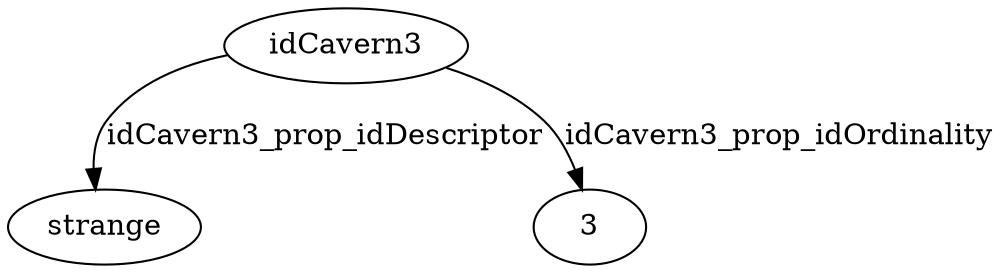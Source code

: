 strict digraph  {
idCavern3 [node_type=entity_node, root=root];
strange;
3;
idCavern3 -> strange  [edge_type=property, label=idCavern3_prop_idDescriptor];
idCavern3 -> 3  [edge_type=property, label=idCavern3_prop_idOrdinality];
}
